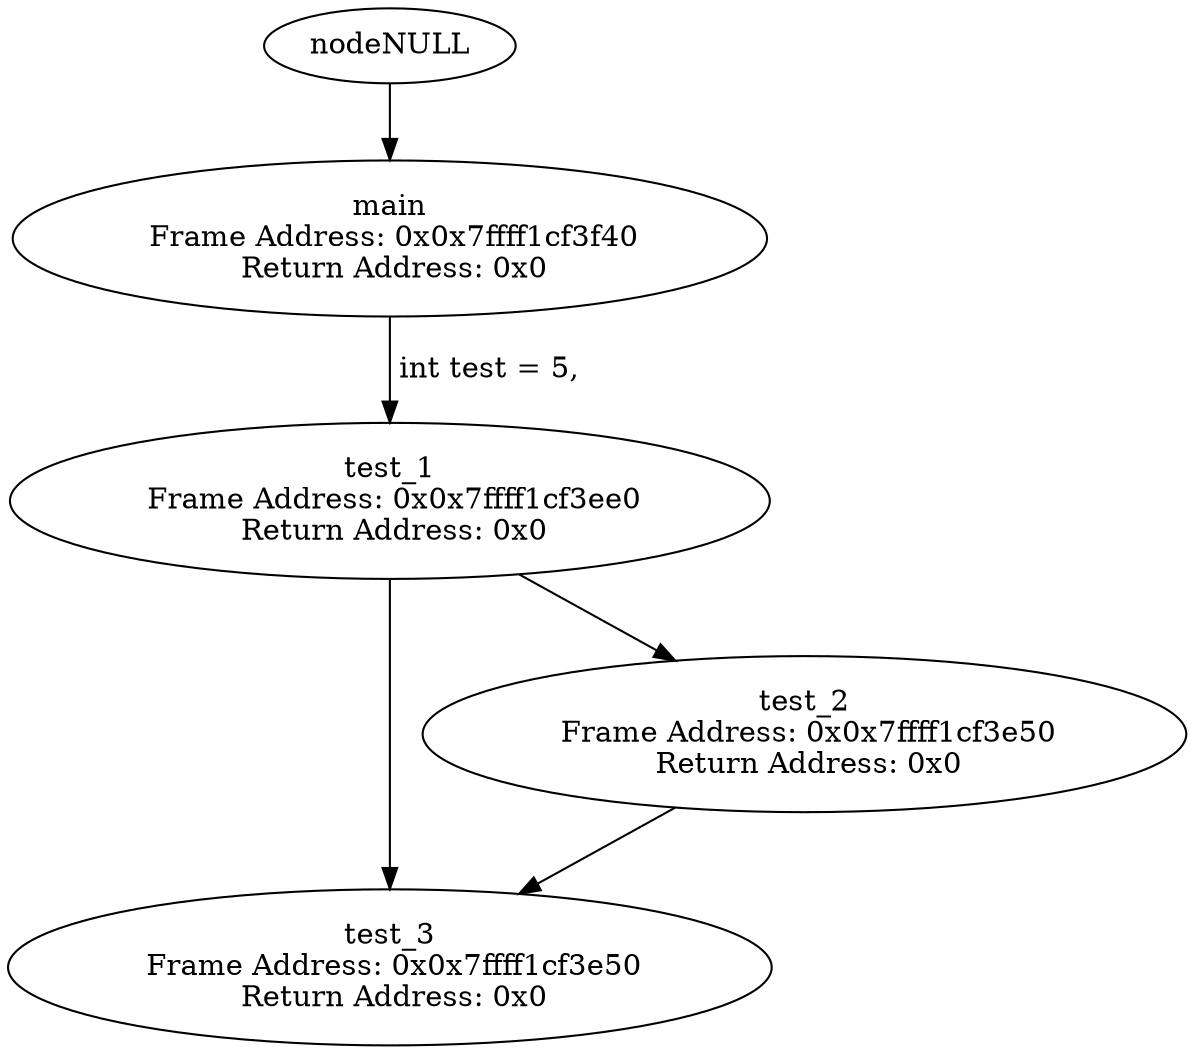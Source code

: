 digraph ContextTree {
nodetest_3 [label="test_3\n Frame Address: 0x0x7ffff1cf3df0\n Return Address: 0x0"];
nodetest_2 -> nodetest_3
nodetest_2 [label="test_2\n Frame Address: 0x0x7ffff1cf3e50\n Return Address: 0x0"];
nodetest_1 -> nodetest_2
nodetest_3 [label="test_3\n Frame Address: 0x0x7ffff1cf3e50\n Return Address: 0x0"];
nodetest_1 -> nodetest_3
nodetest_1 [label="test_1\n Frame Address: 0x0x7ffff1cf3ee0\n Return Address: 0x0"];
nodemain -> nodetest_1 [label=" int test = 5, "];
nodemain [label="main\n Frame Address: 0x0x7ffff1cf3f40\n Return Address: 0x0"];
nodeNULL -> nodemain
}

